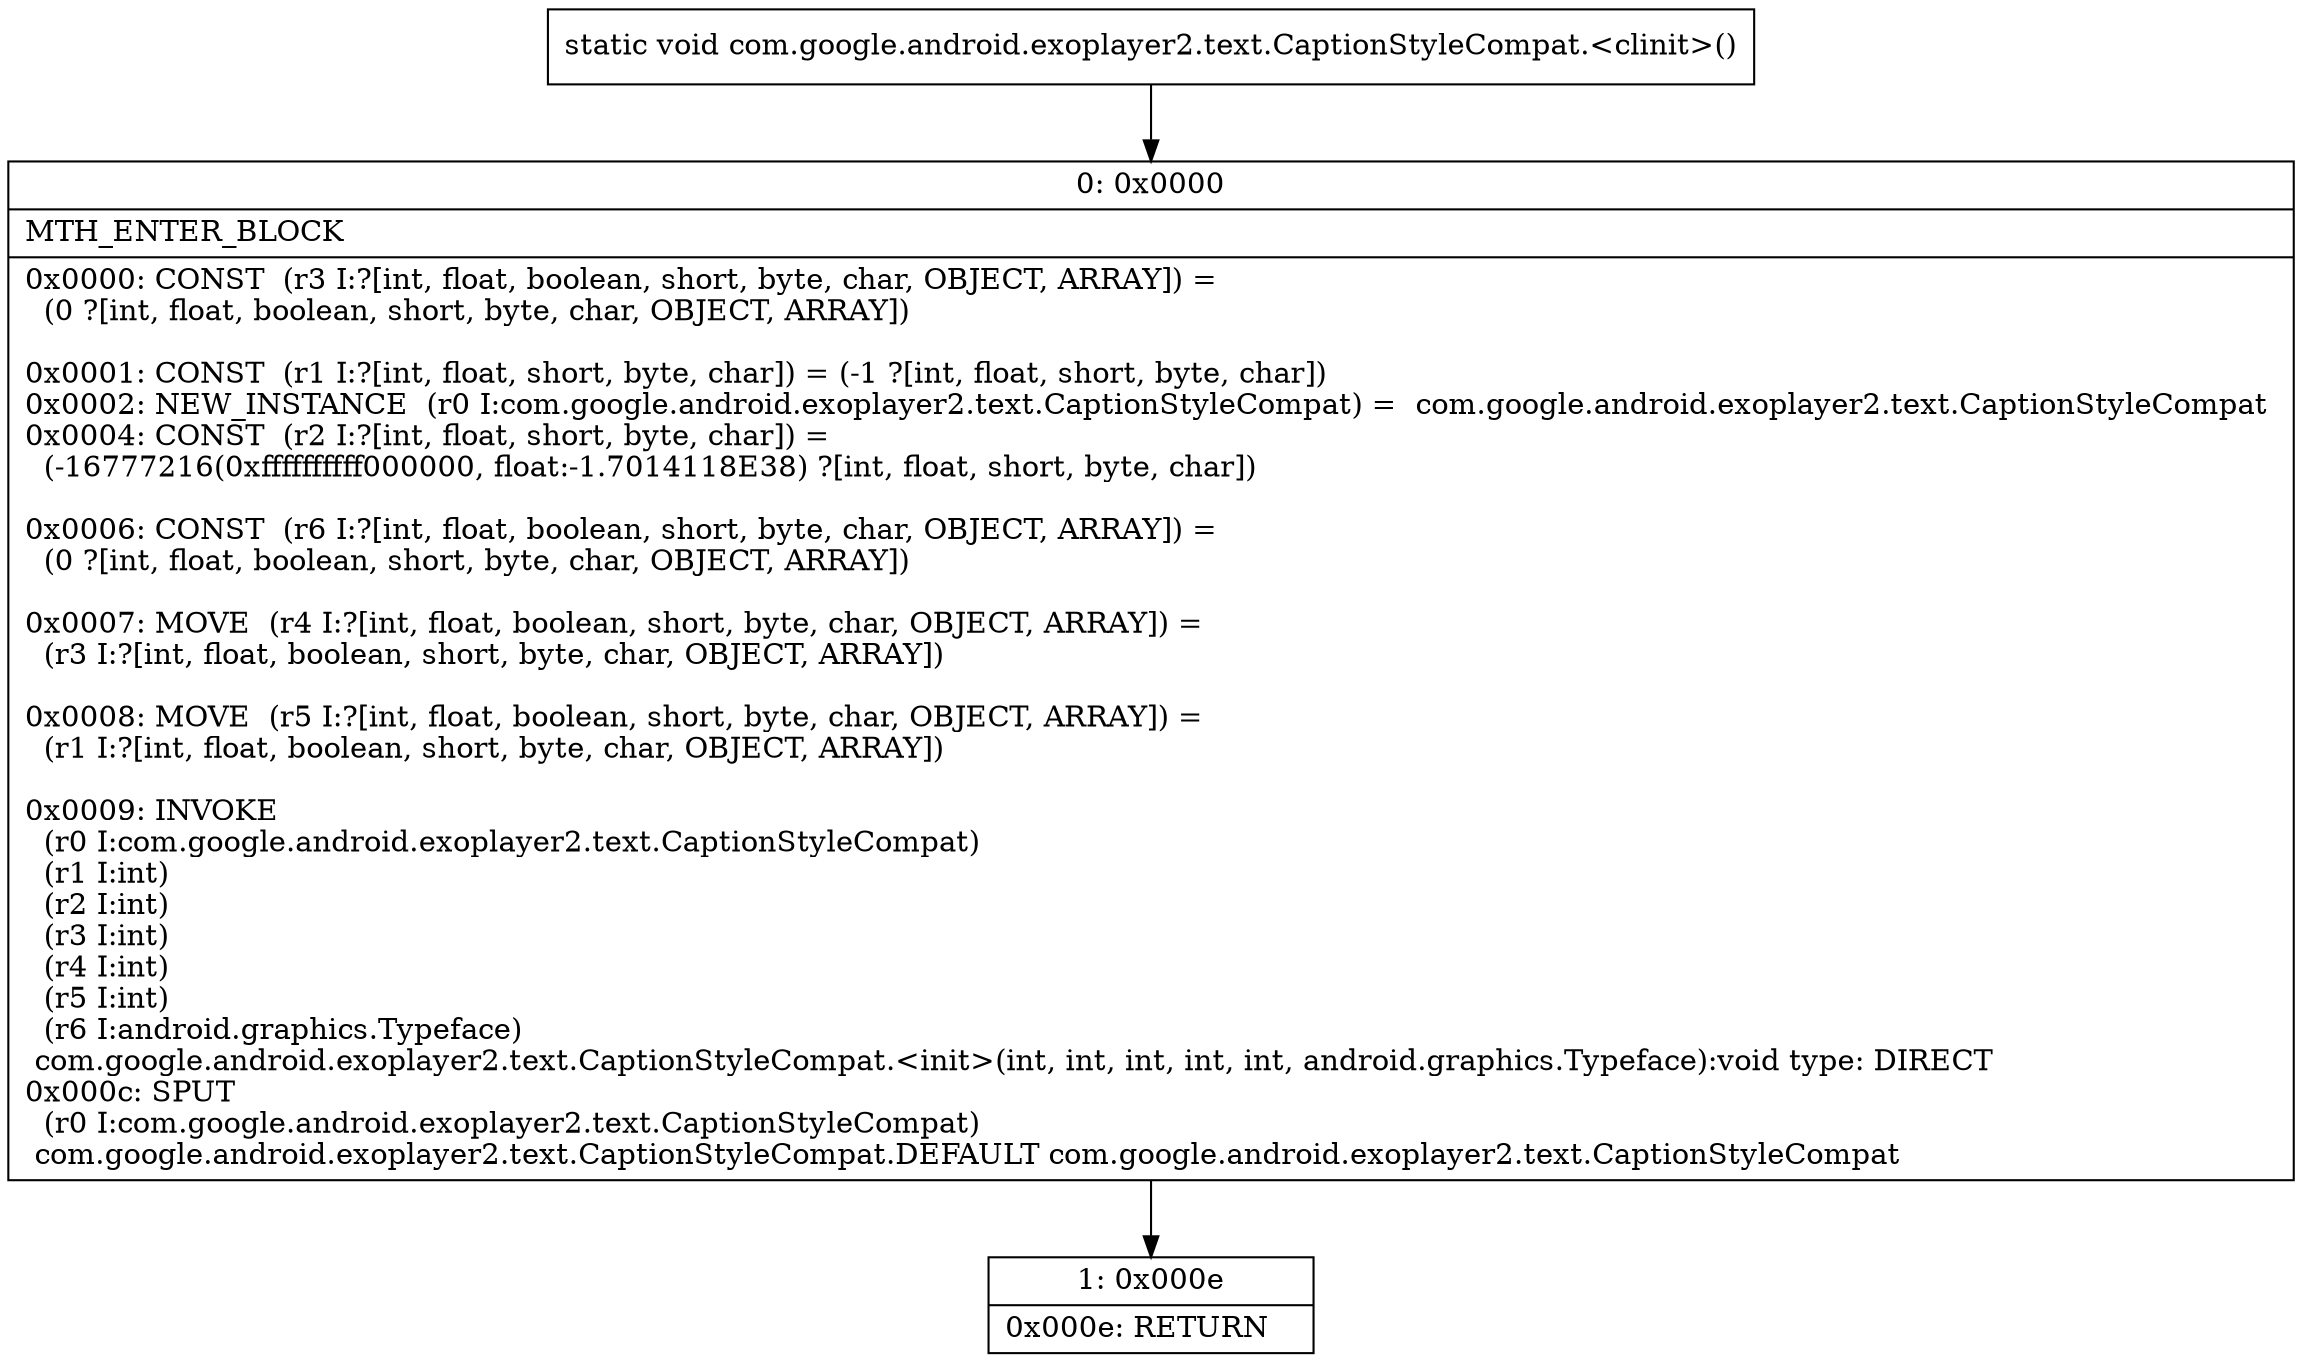 digraph "CFG forcom.google.android.exoplayer2.text.CaptionStyleCompat.\<clinit\>()V" {
Node_0 [shape=record,label="{0\:\ 0x0000|MTH_ENTER_BLOCK\l|0x0000: CONST  (r3 I:?[int, float, boolean, short, byte, char, OBJECT, ARRAY]) = \l  (0 ?[int, float, boolean, short, byte, char, OBJECT, ARRAY])\l \l0x0001: CONST  (r1 I:?[int, float, short, byte, char]) = (\-1 ?[int, float, short, byte, char]) \l0x0002: NEW_INSTANCE  (r0 I:com.google.android.exoplayer2.text.CaptionStyleCompat) =  com.google.android.exoplayer2.text.CaptionStyleCompat \l0x0004: CONST  (r2 I:?[int, float, short, byte, char]) = \l  (\-16777216(0xffffffffff000000, float:\-1.7014118E38) ?[int, float, short, byte, char])\l \l0x0006: CONST  (r6 I:?[int, float, boolean, short, byte, char, OBJECT, ARRAY]) = \l  (0 ?[int, float, boolean, short, byte, char, OBJECT, ARRAY])\l \l0x0007: MOVE  (r4 I:?[int, float, boolean, short, byte, char, OBJECT, ARRAY]) = \l  (r3 I:?[int, float, boolean, short, byte, char, OBJECT, ARRAY])\l \l0x0008: MOVE  (r5 I:?[int, float, boolean, short, byte, char, OBJECT, ARRAY]) = \l  (r1 I:?[int, float, boolean, short, byte, char, OBJECT, ARRAY])\l \l0x0009: INVOKE  \l  (r0 I:com.google.android.exoplayer2.text.CaptionStyleCompat)\l  (r1 I:int)\l  (r2 I:int)\l  (r3 I:int)\l  (r4 I:int)\l  (r5 I:int)\l  (r6 I:android.graphics.Typeface)\l com.google.android.exoplayer2.text.CaptionStyleCompat.\<init\>(int, int, int, int, int, android.graphics.Typeface):void type: DIRECT \l0x000c: SPUT  \l  (r0 I:com.google.android.exoplayer2.text.CaptionStyleCompat)\l com.google.android.exoplayer2.text.CaptionStyleCompat.DEFAULT com.google.android.exoplayer2.text.CaptionStyleCompat \l}"];
Node_1 [shape=record,label="{1\:\ 0x000e|0x000e: RETURN   \l}"];
MethodNode[shape=record,label="{static void com.google.android.exoplayer2.text.CaptionStyleCompat.\<clinit\>() }"];
MethodNode -> Node_0;
Node_0 -> Node_1;
}

